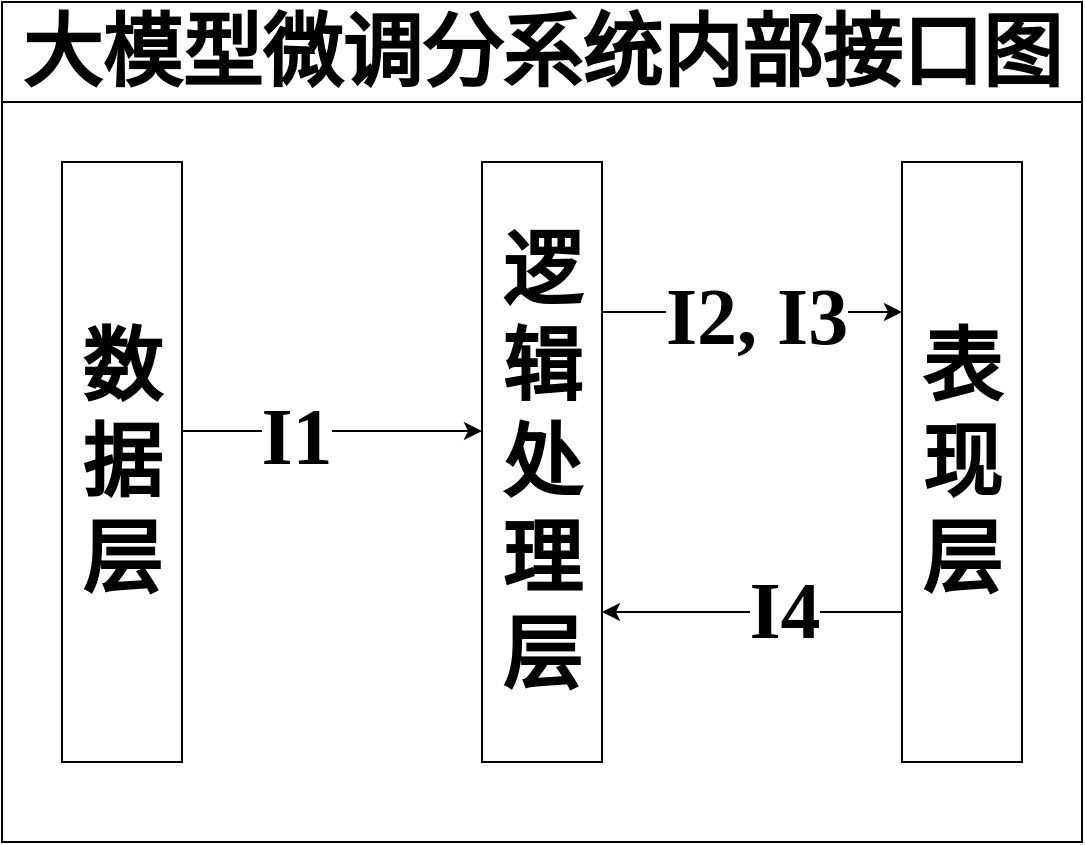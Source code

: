 <mxfile version="24.3.1" type="github">
  <diagram name="第 1 页" id="O6kHJOLOLbo-ZEbkLCx2">
    <mxGraphModel dx="827" dy="595" grid="1" gridSize="10" guides="1" tooltips="1" connect="1" arrows="1" fold="1" page="1" pageScale="1" pageWidth="827" pageHeight="1169" math="0" shadow="0">
      <root>
        <mxCell id="0" />
        <mxCell id="1" parent="0" />
        <mxCell id="1BjK5jYNnNQHmh6_HefA-4" value="&lt;span style=&quot;&quot;&gt;&lt;font style=&quot;font-size: 40px;&quot;&gt;大模型微调分系统内部接口图&lt;/font&gt;&lt;/span&gt;" style="swimlane;whiteSpace=wrap;html=1;startSize=50;fontFamily=宋体;" vertex="1" parent="1">
          <mxGeometry x="20" y="20" width="540" height="420" as="geometry" />
        </mxCell>
        <mxCell id="1BjK5jYNnNQHmh6_HefA-1" value="&lt;font&gt;数据层&lt;/font&gt;" style="rounded=0;whiteSpace=wrap;html=1;fillColor=none;fontSize=40;fontFamily=宋体;fontStyle=1" vertex="1" parent="1BjK5jYNnNQHmh6_HefA-4">
          <mxGeometry x="30" y="80" width="60" height="300" as="geometry" />
        </mxCell>
        <mxCell id="1BjK5jYNnNQHmh6_HefA-2" value="逻辑处理层" style="rounded=0;whiteSpace=wrap;html=1;fillColor=none;fontSize=40;fontFamily=宋体;fontStyle=1" vertex="1" parent="1BjK5jYNnNQHmh6_HefA-4">
          <mxGeometry x="240" y="80" width="60" height="300" as="geometry" />
        </mxCell>
        <mxCell id="1BjK5jYNnNQHmh6_HefA-3" value="表现层" style="rounded=0;whiteSpace=wrap;html=1;fillColor=none;fontSize=40;fontFamily=宋体;fontStyle=1" vertex="1" parent="1BjK5jYNnNQHmh6_HefA-4">
          <mxGeometry x="450" y="80" width="60" height="300" as="geometry" />
        </mxCell>
        <mxCell id="1BjK5jYNnNQHmh6_HefA-5" value="" style="endArrow=classic;html=1;rounded=0;exitX=1;exitY=0.25;exitDx=0;exitDy=0;entryX=0;entryY=0.25;entryDx=0;entryDy=0;fontSize=20;fontFamily=宋体;fontStyle=1" edge="1" parent="1BjK5jYNnNQHmh6_HefA-4">
          <mxGeometry width="50" height="50" relative="1" as="geometry">
            <mxPoint x="90" y="214.5" as="sourcePoint" />
            <mxPoint x="240" y="214.5" as="targetPoint" />
          </mxGeometry>
        </mxCell>
        <mxCell id="1BjK5jYNnNQHmh6_HefA-8" value="I1" style="edgeLabel;html=1;align=center;verticalAlign=middle;resizable=0;points=[];fontSize=40;fontFamily=Times New Roman;fontStyle=1" vertex="1" connectable="0" parent="1BjK5jYNnNQHmh6_HefA-5">
          <mxGeometry x="-0.242" y="-2" relative="1" as="geometry">
            <mxPoint as="offset" />
          </mxGeometry>
        </mxCell>
        <mxCell id="1BjK5jYNnNQHmh6_HefA-6" value="" style="endArrow=classic;html=1;rounded=0;exitX=1;exitY=0.25;exitDx=0;exitDy=0;entryX=0;entryY=0.25;entryDx=0;entryDy=0;fontSize=20;fontFamily=宋体;fontStyle=1" edge="1" parent="1BjK5jYNnNQHmh6_HefA-4" source="1BjK5jYNnNQHmh6_HefA-2" target="1BjK5jYNnNQHmh6_HefA-3">
          <mxGeometry width="50" height="50" relative="1" as="geometry">
            <mxPoint x="300" y="140" as="sourcePoint" />
            <mxPoint x="450" y="140" as="targetPoint" />
          </mxGeometry>
        </mxCell>
        <mxCell id="1BjK5jYNnNQHmh6_HefA-9" value="I2, I3" style="edgeLabel;html=1;align=center;verticalAlign=middle;resizable=0;points=[];fontSize=40;fontFamily=Times New Roman;fontStyle=1" vertex="1" connectable="0" parent="1BjK5jYNnNQHmh6_HefA-6">
          <mxGeometry x="0.021" y="-2" relative="1" as="geometry">
            <mxPoint as="offset" />
          </mxGeometry>
        </mxCell>
        <mxCell id="1BjK5jYNnNQHmh6_HefA-7" value="" style="endArrow=classic;html=1;rounded=0;fontSize=20;exitX=0;exitY=0.75;exitDx=0;exitDy=0;entryX=1;entryY=0.75;entryDx=0;entryDy=0;fontFamily=宋体;fontStyle=1" edge="1" parent="1BjK5jYNnNQHmh6_HefA-4" source="1BjK5jYNnNQHmh6_HefA-3" target="1BjK5jYNnNQHmh6_HefA-2">
          <mxGeometry width="50" height="50" relative="1" as="geometry">
            <mxPoint x="310" y="250" as="sourcePoint" />
            <mxPoint x="360" y="300" as="targetPoint" />
          </mxGeometry>
        </mxCell>
        <mxCell id="1BjK5jYNnNQHmh6_HefA-10" value="I4" style="edgeLabel;html=1;align=center;verticalAlign=middle;resizable=0;points=[];fontSize=40;fontFamily=Times New Roman;fontStyle=1" vertex="1" connectable="0" parent="1BjK5jYNnNQHmh6_HefA-7">
          <mxGeometry x="-0.208" y="-1" relative="1" as="geometry">
            <mxPoint as="offset" />
          </mxGeometry>
        </mxCell>
      </root>
    </mxGraphModel>
  </diagram>
</mxfile>
